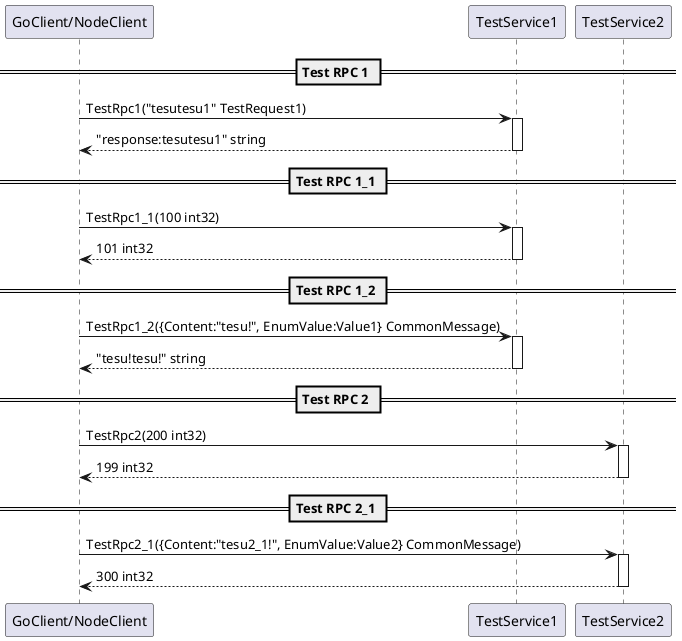 @startuml sequence_design

== Test RPC 1 ==

"GoClient/NodeClient" -> TestService1 : TestRpc1("tesutesu1" TestRequest1)
activate TestService1
TestService1 --> "GoClient/NodeClient" : "response:tesutesu1" string
deactivate TestService1

== Test RPC 1_1 ==

"GoClient/NodeClient" -> TestService1 : TestRpc1_1(100 int32)
activate TestService1
TestService1 --> "GoClient/NodeClient" : 101 int32
deactivate TestService1

== Test RPC 1_2 ==

"GoClient/NodeClient" -> TestService1 : TestRpc1_2({Content:"tesu!", EnumValue:Value1} CommonMessage)
activate TestService1
TestService1 --> "GoClient/NodeClient" : "tesu!tesu!" string
deactivate TestService1

== Test RPC 2 ==

"GoClient/NodeClient" -> TestService2 : TestRpc2(200 int32)
activate TestService2
TestService2 --> "GoClient/NodeClient" : 199 int32
deactivate TestService2

== Test RPC 2_1 ==

"GoClient/NodeClient" -> TestService2 : TestRpc2_1({Content:"tesu2_1!", EnumValue:Value2} CommonMessage)
activate TestService2
TestService2 --> "GoClient/NodeClient" : 300 int32
deactivate TestService2

@enduml

